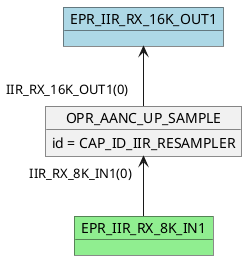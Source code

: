 @startuml

    object OPR_AANC_UP_SAMPLE
    OPR_AANC_UP_SAMPLE : id = CAP_ID_IIR_RESAMPLER
    object EPR_IIR_RX_8K_IN1 #lightgreen
    OPR_AANC_UP_SAMPLE "IIR_RX_8K_IN1(0)" <-- EPR_IIR_RX_8K_IN1
    object EPR_IIR_RX_16K_OUT1 #lightblue
    EPR_IIR_RX_16K_OUT1 <-- "IIR_RX_16K_OUT1(0)" OPR_AANC_UP_SAMPLE
@enduml
